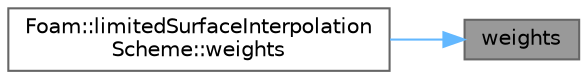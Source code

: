 digraph "weights"
{
 // LATEX_PDF_SIZE
  bgcolor="transparent";
  edge [fontname=Helvetica,fontsize=10,labelfontname=Helvetica,labelfontsize=10];
  node [fontname=Helvetica,fontsize=10,shape=box,height=0.2,width=0.4];
  rankdir="RL";
  Node1 [id="Node000001",label="weights",height=0.2,width=0.4,color="gray40", fillcolor="grey60", style="filled", fontcolor="black",tooltip=" "];
  Node1 -> Node2 [id="edge1_Node000001_Node000002",dir="back",color="steelblue1",style="solid",tooltip=" "];
  Node2 [id="Node000002",label="Foam::limitedSurfaceInterpolation\lScheme::weights",height=0.2,width=0.4,color="grey40", fillcolor="white", style="filled",URL="$classFoam_1_1limitedSurfaceInterpolationScheme.html#ab307d17b11cf6f53ef80e7c11db38671",tooltip=" "];
}
